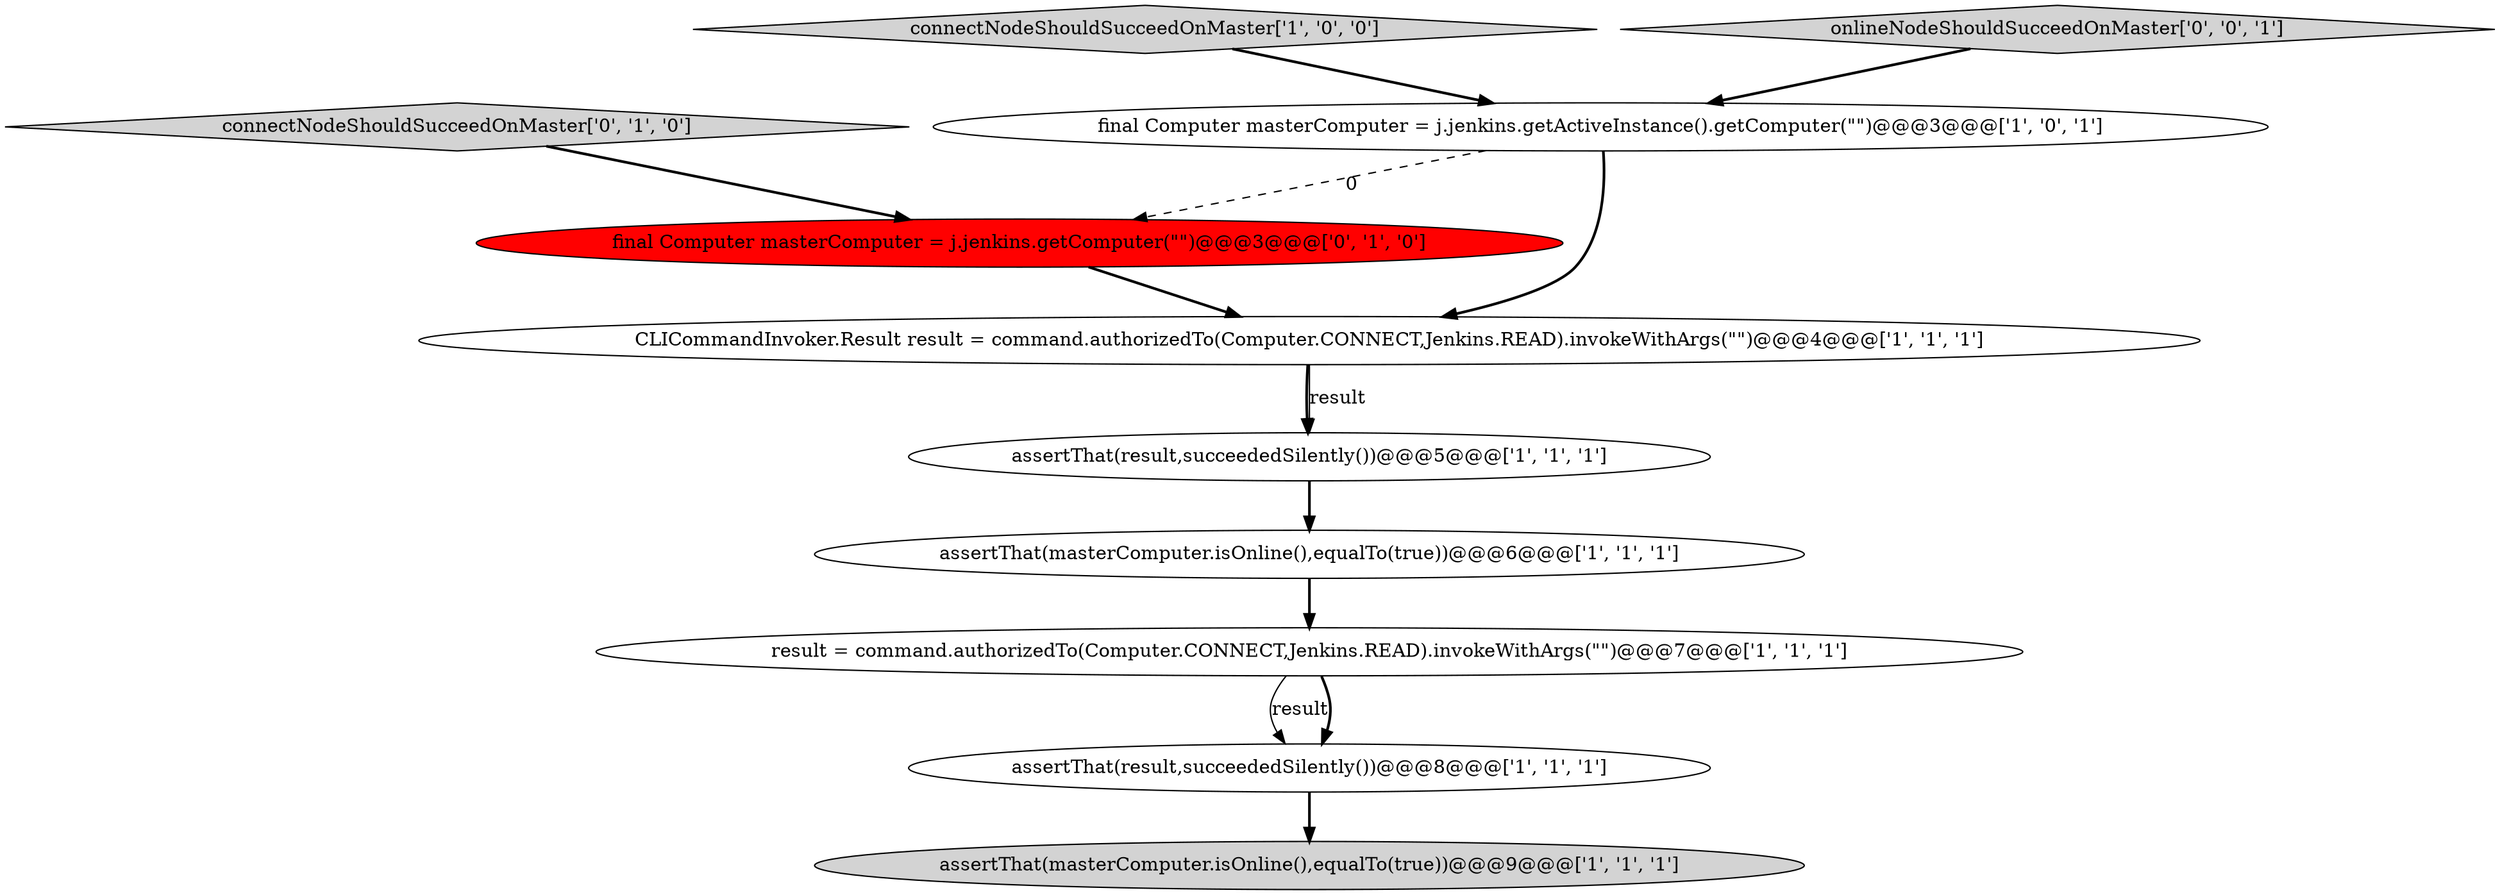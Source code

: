 digraph {
5 [style = filled, label = "assertThat(masterComputer.isOnline(),equalTo(true))@@@9@@@['1', '1', '1']", fillcolor = lightgray, shape = ellipse image = "AAA0AAABBB1BBB"];
3 [style = filled, label = "connectNodeShouldSucceedOnMaster['1', '0', '0']", fillcolor = lightgray, shape = diamond image = "AAA0AAABBB1BBB"];
6 [style = filled, label = "final Computer masterComputer = j.jenkins.getActiveInstance().getComputer(\"\")@@@3@@@['1', '0', '1']", fillcolor = white, shape = ellipse image = "AAA0AAABBB1BBB"];
10 [style = filled, label = "onlineNodeShouldSucceedOnMaster['0', '0', '1']", fillcolor = lightgray, shape = diamond image = "AAA0AAABBB3BBB"];
7 [style = filled, label = "assertThat(result,succeededSilently())@@@5@@@['1', '1', '1']", fillcolor = white, shape = ellipse image = "AAA0AAABBB1BBB"];
1 [style = filled, label = "assertThat(result,succeededSilently())@@@8@@@['1', '1', '1']", fillcolor = white, shape = ellipse image = "AAA0AAABBB1BBB"];
2 [style = filled, label = "result = command.authorizedTo(Computer.CONNECT,Jenkins.READ).invokeWithArgs(\"\")@@@7@@@['1', '1', '1']", fillcolor = white, shape = ellipse image = "AAA0AAABBB1BBB"];
4 [style = filled, label = "CLICommandInvoker.Result result = command.authorizedTo(Computer.CONNECT,Jenkins.READ).invokeWithArgs(\"\")@@@4@@@['1', '1', '1']", fillcolor = white, shape = ellipse image = "AAA0AAABBB1BBB"];
8 [style = filled, label = "final Computer masterComputer = j.jenkins.getComputer(\"\")@@@3@@@['0', '1', '0']", fillcolor = red, shape = ellipse image = "AAA1AAABBB2BBB"];
9 [style = filled, label = "connectNodeShouldSucceedOnMaster['0', '1', '0']", fillcolor = lightgray, shape = diamond image = "AAA0AAABBB2BBB"];
0 [style = filled, label = "assertThat(masterComputer.isOnline(),equalTo(true))@@@6@@@['1', '1', '1']", fillcolor = white, shape = ellipse image = "AAA0AAABBB1BBB"];
1->5 [style = bold, label=""];
6->4 [style = bold, label=""];
3->6 [style = bold, label=""];
6->8 [style = dashed, label="0"];
7->0 [style = bold, label=""];
2->1 [style = solid, label="result"];
8->4 [style = bold, label=""];
9->8 [style = bold, label=""];
10->6 [style = bold, label=""];
2->1 [style = bold, label=""];
4->7 [style = bold, label=""];
0->2 [style = bold, label=""];
4->7 [style = solid, label="result"];
}
